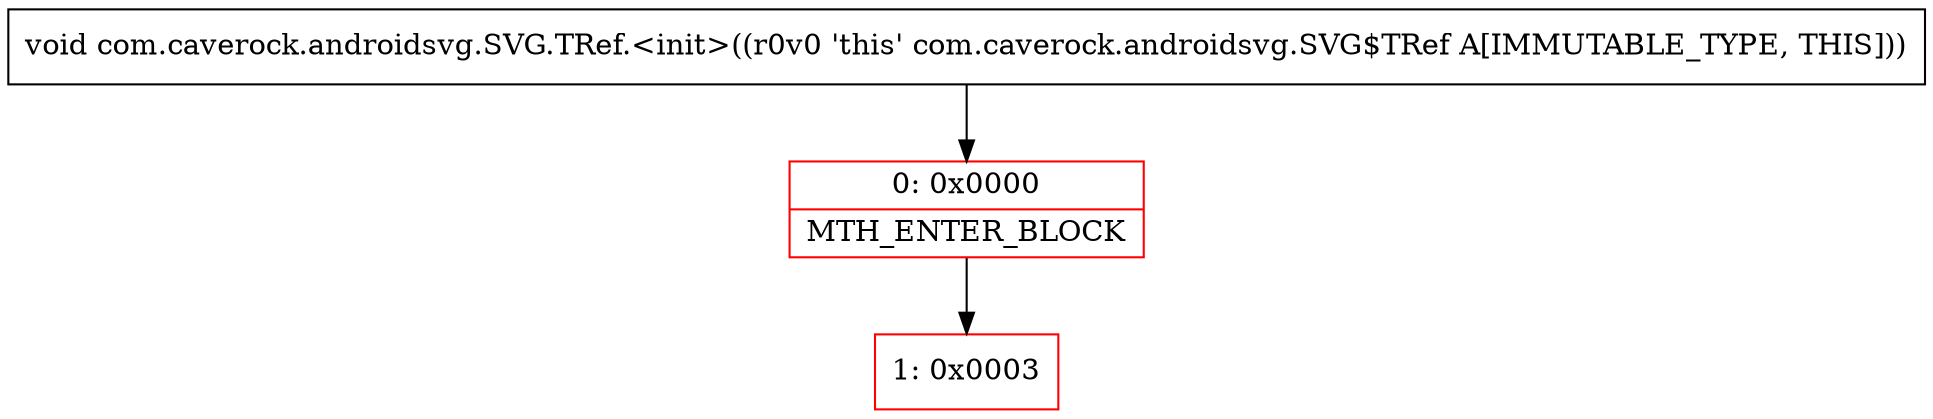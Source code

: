digraph "CFG forcom.caverock.androidsvg.SVG.TRef.\<init\>()V" {
subgraph cluster_Region_2020531435 {
label = "R(0)";
node [shape=record,color=blue];
}
Node_0 [shape=record,color=red,label="{0\:\ 0x0000|MTH_ENTER_BLOCK\l}"];
Node_1 [shape=record,color=red,label="{1\:\ 0x0003}"];
MethodNode[shape=record,label="{void com.caverock.androidsvg.SVG.TRef.\<init\>((r0v0 'this' com.caverock.androidsvg.SVG$TRef A[IMMUTABLE_TYPE, THIS])) }"];
MethodNode -> Node_0;
Node_0 -> Node_1;
}

